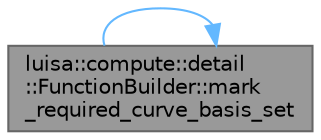 digraph "luisa::compute::detail::FunctionBuilder::mark_required_curve_basis_set"
{
 // LATEX_PDF_SIZE
  bgcolor="transparent";
  edge [fontname=Helvetica,fontsize=10,labelfontname=Helvetica,labelfontsize=10];
  node [fontname=Helvetica,fontsize=10,shape=box,height=0.2,width=0.4];
  rankdir="LR";
  Node1 [id="Node000001",label="luisa::compute::detail\l::FunctionBuilder::mark\l_required_curve_basis_set",height=0.2,width=0.4,color="gray40", fillcolor="grey60", style="filled", fontcolor="black",tooltip="Mark a set of required curve basis"];
  Node1 -> Node1 [id="edge1_Node000001_Node000001",color="steelblue1",style="solid",tooltip=" "];
}
